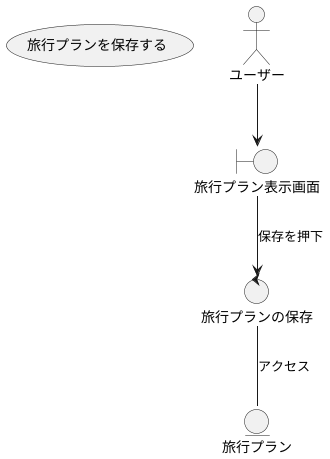 @startuml

usecase 旅行プランを保存する

actor ユーザー

boundary 旅行プラン表示画面

control 旅行プランの保存

entity 旅行プラン

ユーザー --> 旅行プラン表示画面
旅行プラン表示画面 --> 旅行プランの保存 : 保存を押下
旅行プランの保存 -- 旅行プラン : アクセス

@enduml